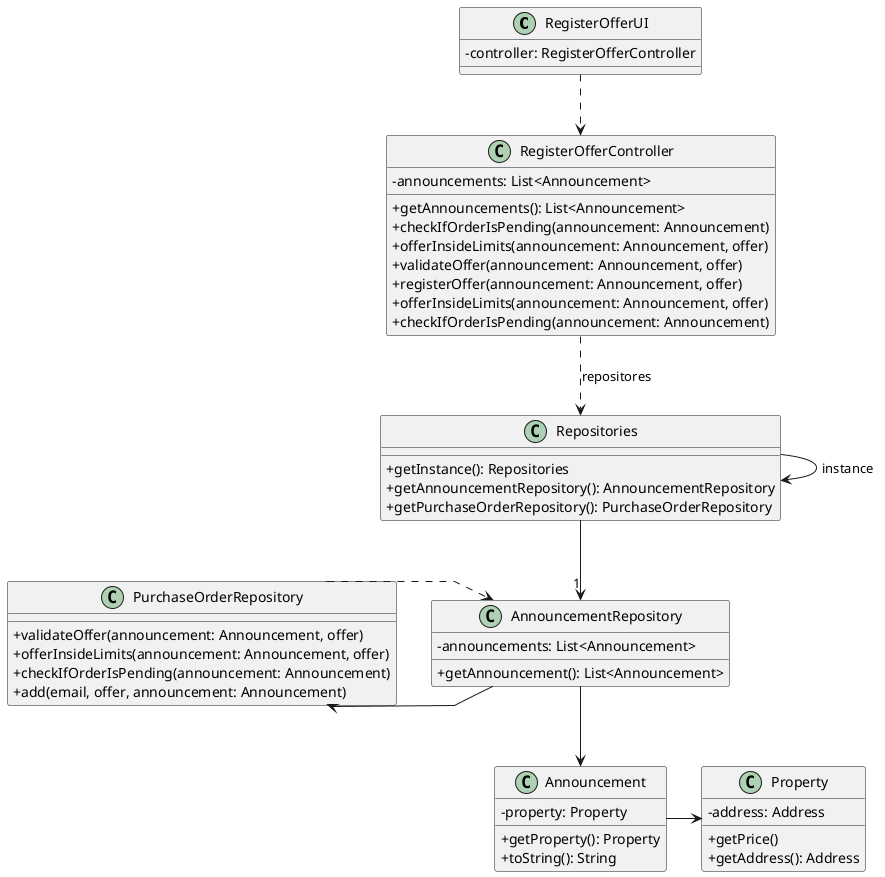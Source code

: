 @startuml
'skinparam monochrome true
skinparam packageStyle rectangle
skinparam shadowing false
skinparam linetype polyline
'skinparam linetype orto

skinparam classAttributeIconSize 0

'left to right direction

class RegisterOfferUI{
 - controller: RegisterOfferController
}

Class RegisterOfferController {
- announcements: List<Announcement>
 + getAnnouncements(): List<Announcement>
 + checkIfOrderIsPending(announcement: Announcement)
 + offerInsideLimits(announcement: Announcement, offer)
 + validateOffer(announcement: Announcement, offer)
 + registerOffer(announcement: Announcement, offer)
+ offerInsideLimits(announcement: Announcement, offer)
 + checkIfOrderIsPending(announcement: Announcement)
}

class AnnouncementRepository {
- announcements: List<Announcement>
+ getAnnouncement(): List<Announcement>
}
class PurchaseOrderRepository {
+ validateOffer(announcement: Announcement, offer)
+ offerInsideLimits(announcement: Announcement, offer)
+ checkIfOrderIsPending(announcement: Announcement)
+ add(email, offer, announcement: Announcement)
}

class Repositories  {
+ getInstance(): Repositories
 + getAnnouncementRepository(): AnnouncementRepository
+ getPurchaseOrderRepository(): PurchaseOrderRepository
}

class Announcement {
- property: Property
+ getProperty(): Property
+ toString(): String
}

class Property {
-address: Address
+ getPrice()
+ getAddress(): Address
}

RegisterOfferUI ..> RegisterOfferController
Repositories -> Repositories : instance
RegisterOfferController ..> Repositories: repositores
Repositories --> "1" AnnouncementRepository
PurchaseOrderRepository <- AnnouncementRepository
PurchaseOrderRepository ..> AnnouncementRepository
AnnouncementRepository --> Announcement
Announcement -> Property

@enduml